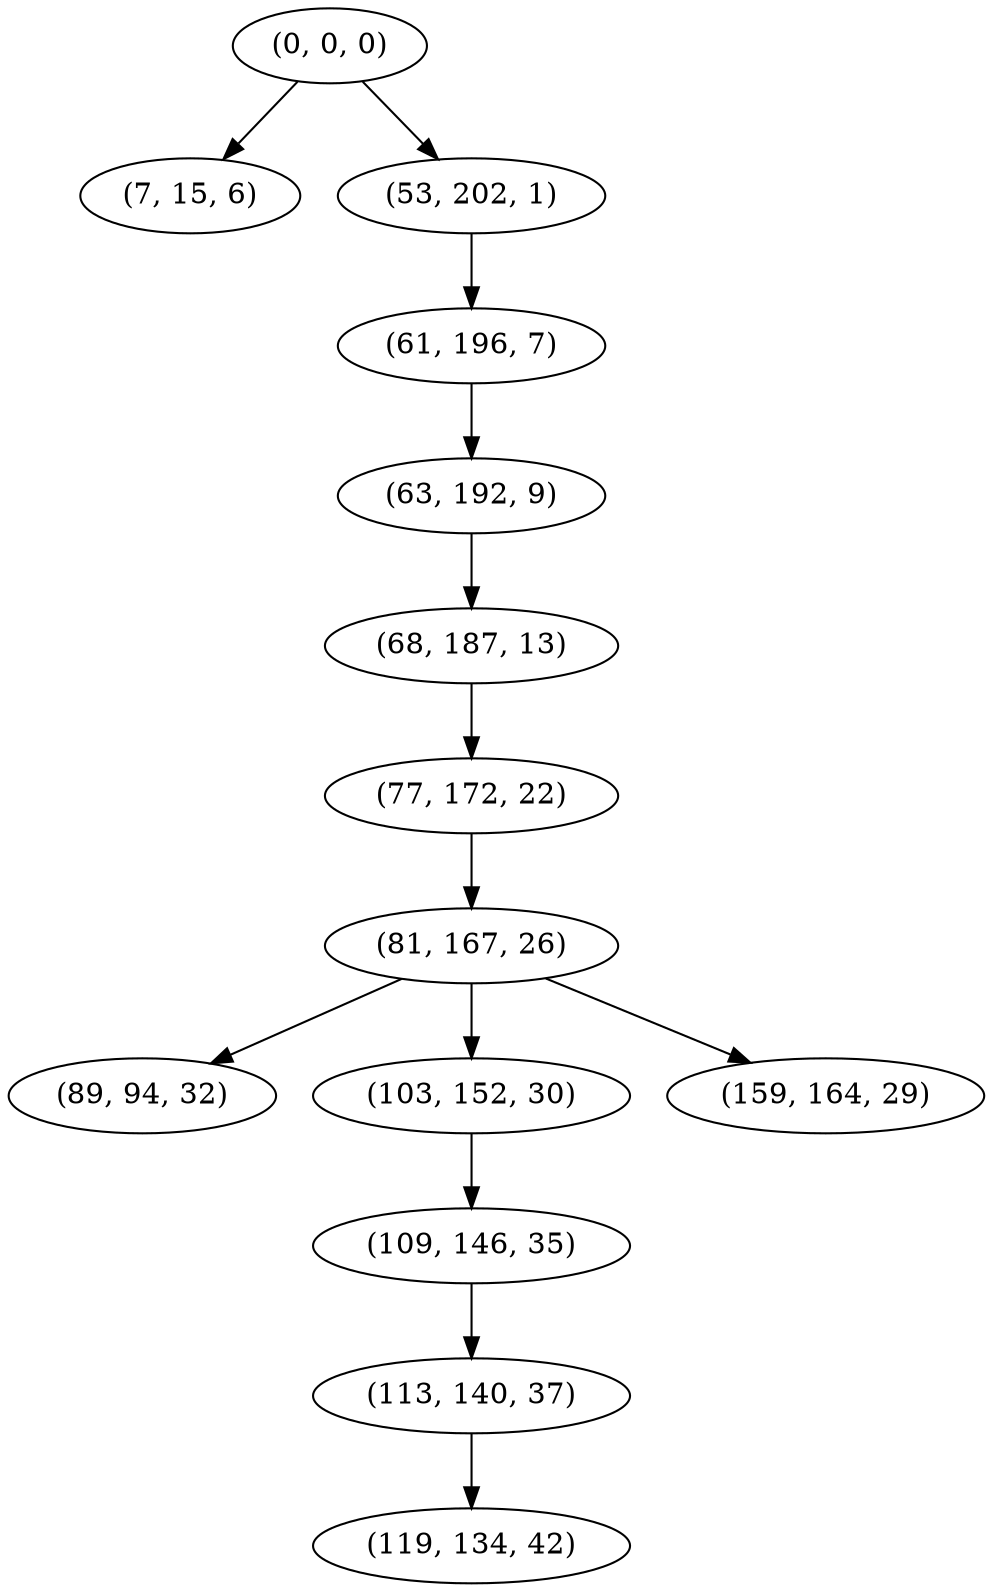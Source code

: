 digraph tree {
    "(0, 0, 0)";
    "(7, 15, 6)";
    "(53, 202, 1)";
    "(61, 196, 7)";
    "(63, 192, 9)";
    "(68, 187, 13)";
    "(77, 172, 22)";
    "(81, 167, 26)";
    "(89, 94, 32)";
    "(103, 152, 30)";
    "(109, 146, 35)";
    "(113, 140, 37)";
    "(119, 134, 42)";
    "(159, 164, 29)";
    "(0, 0, 0)" -> "(7, 15, 6)";
    "(0, 0, 0)" -> "(53, 202, 1)";
    "(53, 202, 1)" -> "(61, 196, 7)";
    "(61, 196, 7)" -> "(63, 192, 9)";
    "(63, 192, 9)" -> "(68, 187, 13)";
    "(68, 187, 13)" -> "(77, 172, 22)";
    "(77, 172, 22)" -> "(81, 167, 26)";
    "(81, 167, 26)" -> "(89, 94, 32)";
    "(81, 167, 26)" -> "(103, 152, 30)";
    "(81, 167, 26)" -> "(159, 164, 29)";
    "(103, 152, 30)" -> "(109, 146, 35)";
    "(109, 146, 35)" -> "(113, 140, 37)";
    "(113, 140, 37)" -> "(119, 134, 42)";
}

